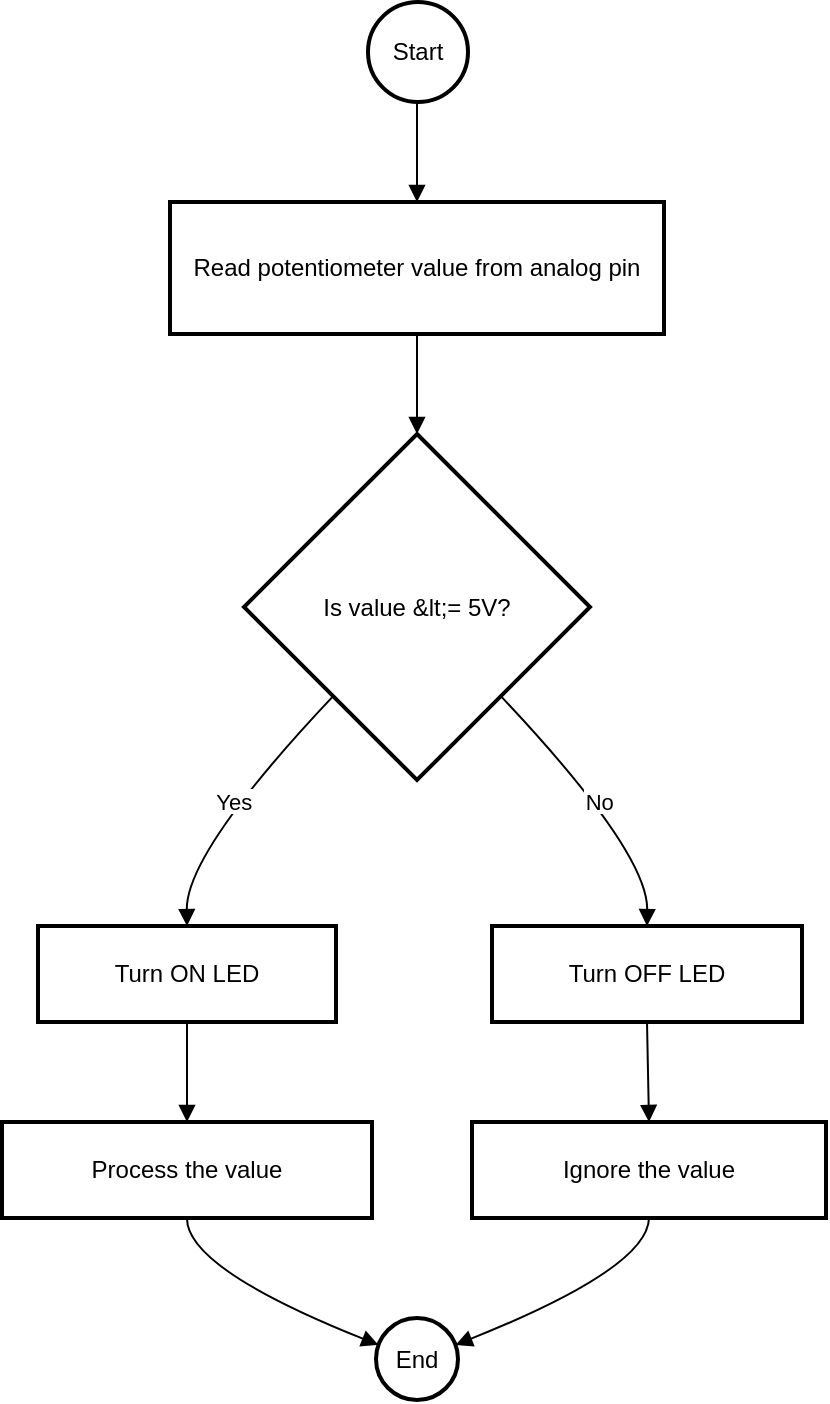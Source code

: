 <mxfile version="24.7.17">
  <diagram name="Page-1" id="E20l5TJ3DYgccztzXamK">
    <mxGraphModel dx="1400" dy="743" grid="1" gridSize="10" guides="1" tooltips="1" connect="1" arrows="1" fold="1" page="1" pageScale="1" pageWidth="850" pageHeight="1100" math="0" shadow="0">
      <root>
        <mxCell id="0" />
        <mxCell id="1" parent="0" />
        <mxCell id="6cl71o_UnSZuFLzN_svb-1" value="Start" style="ellipse;aspect=fixed;strokeWidth=2;whiteSpace=wrap;" vertex="1" parent="1">
          <mxGeometry x="203" y="20" width="50" height="50" as="geometry" />
        </mxCell>
        <mxCell id="6cl71o_UnSZuFLzN_svb-2" value="Read potentiometer value from analog pin" style="whiteSpace=wrap;strokeWidth=2;" vertex="1" parent="1">
          <mxGeometry x="104" y="120" width="247" height="66" as="geometry" />
        </mxCell>
        <mxCell id="6cl71o_UnSZuFLzN_svb-3" value="Is value &amp;lt;= 5V?" style="rhombus;strokeWidth=2;whiteSpace=wrap;" vertex="1" parent="1">
          <mxGeometry x="141" y="236" width="173" height="173" as="geometry" />
        </mxCell>
        <mxCell id="6cl71o_UnSZuFLzN_svb-4" value="Turn ON LED" style="whiteSpace=wrap;strokeWidth=2;" vertex="1" parent="1">
          <mxGeometry x="38" y="482" width="149" height="48" as="geometry" />
        </mxCell>
        <mxCell id="6cl71o_UnSZuFLzN_svb-5" value="Turn OFF LED" style="whiteSpace=wrap;strokeWidth=2;" vertex="1" parent="1">
          <mxGeometry x="265" y="482" width="155" height="48" as="geometry" />
        </mxCell>
        <mxCell id="6cl71o_UnSZuFLzN_svb-6" value="Process the value" style="whiteSpace=wrap;strokeWidth=2;" vertex="1" parent="1">
          <mxGeometry x="20" y="580" width="185" height="48" as="geometry" />
        </mxCell>
        <mxCell id="6cl71o_UnSZuFLzN_svb-7" value="Ignore the value" style="whiteSpace=wrap;strokeWidth=2;" vertex="1" parent="1">
          <mxGeometry x="255" y="580" width="177" height="48" as="geometry" />
        </mxCell>
        <mxCell id="6cl71o_UnSZuFLzN_svb-8" value="End" style="ellipse;aspect=fixed;strokeWidth=2;whiteSpace=wrap;" vertex="1" parent="1">
          <mxGeometry x="207" y="678" width="41" height="41" as="geometry" />
        </mxCell>
        <mxCell id="6cl71o_UnSZuFLzN_svb-9" value="" style="curved=1;startArrow=none;endArrow=block;exitX=0.49;exitY=1;entryX=0.5;entryY=0;rounded=0;" edge="1" parent="1" source="6cl71o_UnSZuFLzN_svb-1" target="6cl71o_UnSZuFLzN_svb-2">
          <mxGeometry relative="1" as="geometry">
            <Array as="points" />
          </mxGeometry>
        </mxCell>
        <mxCell id="6cl71o_UnSZuFLzN_svb-10" value="" style="curved=1;startArrow=none;endArrow=block;exitX=0.5;exitY=1;entryX=0.5;entryY=0;rounded=0;" edge="1" parent="1" source="6cl71o_UnSZuFLzN_svb-2" target="6cl71o_UnSZuFLzN_svb-3">
          <mxGeometry relative="1" as="geometry">
            <Array as="points" />
          </mxGeometry>
        </mxCell>
        <mxCell id="6cl71o_UnSZuFLzN_svb-11" value="Yes" style="curved=1;startArrow=none;endArrow=block;exitX=0.03;exitY=1;entryX=0.5;entryY=-0.01;rounded=0;" edge="1" parent="1" source="6cl71o_UnSZuFLzN_svb-3" target="6cl71o_UnSZuFLzN_svb-4">
          <mxGeometry relative="1" as="geometry">
            <Array as="points">
              <mxPoint x="112" y="445" />
            </Array>
          </mxGeometry>
        </mxCell>
        <mxCell id="6cl71o_UnSZuFLzN_svb-12" value="No" style="curved=1;startArrow=none;endArrow=block;exitX=0.97;exitY=1;entryX=0.5;entryY=-0.01;rounded=0;" edge="1" parent="1" source="6cl71o_UnSZuFLzN_svb-3" target="6cl71o_UnSZuFLzN_svb-5">
          <mxGeometry relative="1" as="geometry">
            <Array as="points">
              <mxPoint x="343" y="445" />
            </Array>
          </mxGeometry>
        </mxCell>
        <mxCell id="6cl71o_UnSZuFLzN_svb-13" value="" style="curved=1;startArrow=none;endArrow=block;exitX=0.5;exitY=1;entryX=0.5;entryY=0;rounded=0;" edge="1" parent="1" source="6cl71o_UnSZuFLzN_svb-4" target="6cl71o_UnSZuFLzN_svb-6">
          <mxGeometry relative="1" as="geometry">
            <Array as="points" />
          </mxGeometry>
        </mxCell>
        <mxCell id="6cl71o_UnSZuFLzN_svb-14" value="" style="curved=1;startArrow=none;endArrow=block;exitX=0.5;exitY=1;entryX=0.5;entryY=0;rounded=0;" edge="1" parent="1" source="6cl71o_UnSZuFLzN_svb-5" target="6cl71o_UnSZuFLzN_svb-7">
          <mxGeometry relative="1" as="geometry">
            <Array as="points" />
          </mxGeometry>
        </mxCell>
        <mxCell id="6cl71o_UnSZuFLzN_svb-15" value="" style="curved=1;startArrow=none;endArrow=block;exitX=0.5;exitY=1.01;entryX=0;entryY=0.31;rounded=0;" edge="1" parent="1" source="6cl71o_UnSZuFLzN_svb-6" target="6cl71o_UnSZuFLzN_svb-8">
          <mxGeometry relative="1" as="geometry">
            <Array as="points">
              <mxPoint x="112" y="653" />
            </Array>
          </mxGeometry>
        </mxCell>
        <mxCell id="6cl71o_UnSZuFLzN_svb-16" value="" style="curved=1;startArrow=none;endArrow=block;exitX=0.5;exitY=1.01;entryX=1.01;entryY=0.31;rounded=0;" edge="1" parent="1" source="6cl71o_UnSZuFLzN_svb-7" target="6cl71o_UnSZuFLzN_svb-8">
          <mxGeometry relative="1" as="geometry">
            <Array as="points">
              <mxPoint x="343" y="653" />
            </Array>
          </mxGeometry>
        </mxCell>
      </root>
    </mxGraphModel>
  </diagram>
</mxfile>
